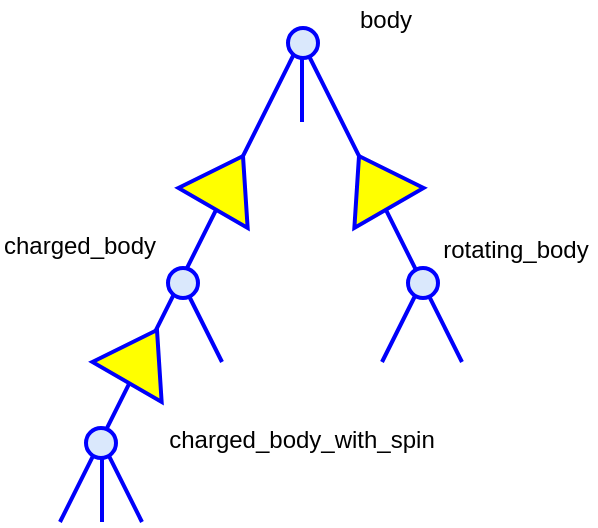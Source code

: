 <mxfile version="24.7.5">
  <diagram name="Seite-1" id="bAV872ogHKFgZmA06Utp">
    <mxGraphModel dx="1922" dy="600" grid="1" gridSize="10" guides="1" tooltips="0" connect="1" arrows="1" fold="1" page="1" pageScale="1" pageWidth="300" pageHeight="1169" math="0" shadow="0">
      <root>
        <mxCell id="0" />
        <mxCell id="1" value="branches" parent="0" />
        <mxCell id="Y0FfgszmDJg-KsY5pLuj-38" value="" style="group" parent="1" vertex="1" connectable="0">
          <mxGeometry x="-900" y="219" width="298" height="261" as="geometry" />
        </mxCell>
        <mxCell id="Y0FfgszmDJg-KsY5pLuj-37" value="" style="endArrow=none;html=1;rounded=0;strokeColor=#0000FF;strokeWidth=2;" parent="Y0FfgszmDJg-KsY5pLuj-38" edge="1">
          <mxGeometry width="50" height="50" relative="1" as="geometry">
            <mxPoint x="151" y="61" as="sourcePoint" />
            <mxPoint x="151" y="21" as="targetPoint" />
          </mxGeometry>
        </mxCell>
        <mxCell id="Y0FfgszmDJg-KsY5pLuj-4" value="body" style="text;html=1;align=center;verticalAlign=middle;whiteSpace=wrap;rounded=0;strokeWidth=2;" parent="Y0FfgszmDJg-KsY5pLuj-38" vertex="1">
          <mxGeometry x="173" width="40" height="20" as="geometry" />
        </mxCell>
        <mxCell id="Y0FfgszmDJg-KsY5pLuj-5" value="charged_body" style="text;html=1;align=center;verticalAlign=middle;whiteSpace=wrap;rounded=0;strokeWidth=2;" parent="Y0FfgszmDJg-KsY5pLuj-38" vertex="1">
          <mxGeometry y="113" width="80" height="20" as="geometry" />
        </mxCell>
        <mxCell id="Y0FfgszmDJg-KsY5pLuj-6" value="rotating_body" style="text;html=1;align=center;verticalAlign=middle;whiteSpace=wrap;rounded=0;strokeColor=none;strokeWidth=2;" parent="Y0FfgszmDJg-KsY5pLuj-38" vertex="1">
          <mxGeometry x="218" y="115" width="80" height="20" as="geometry" />
        </mxCell>
        <mxCell id="Y0FfgszmDJg-KsY5pLuj-7" value="charged_body_with_spin" style="text;html=1;align=center;verticalAlign=middle;whiteSpace=wrap;rounded=0;strokeWidth=2;" parent="Y0FfgszmDJg-KsY5pLuj-38" vertex="1">
          <mxGeometry x="81" y="210" width="140" height="20" as="geometry" />
        </mxCell>
        <mxCell id="Y0FfgszmDJg-KsY5pLuj-13" value="" style="endArrow=none;html=1;rounded=0;strokeColor=#0000fa;strokeWidth=2;" parent="Y0FfgszmDJg-KsY5pLuj-38" edge="1">
          <mxGeometry width="50" height="50" relative="1" as="geometry">
            <mxPoint x="30" y="261" as="sourcePoint" />
            <mxPoint x="150" y="21" as="targetPoint" />
          </mxGeometry>
        </mxCell>
        <mxCell id="Y0FfgszmDJg-KsY5pLuj-15" value="" style="endArrow=none;html=1;rounded=0;strokeColor=#0000fa;strokeWidth=2;" parent="Y0FfgszmDJg-KsY5pLuj-38" edge="1">
          <mxGeometry width="50" height="50" relative="1" as="geometry">
            <mxPoint x="71" y="261" as="sourcePoint" />
            <mxPoint x="51" y="221" as="targetPoint" />
          </mxGeometry>
        </mxCell>
        <mxCell id="Y0FfgszmDJg-KsY5pLuj-16" value="" style="endArrow=none;html=1;rounded=0;strokeColor=#0000fa;strokeWidth=2;" parent="Y0FfgszmDJg-KsY5pLuj-38" edge="1">
          <mxGeometry width="50" height="50" relative="1" as="geometry">
            <mxPoint x="51" y="221" as="sourcePoint" />
            <mxPoint x="51" y="261" as="targetPoint" />
          </mxGeometry>
        </mxCell>
        <mxCell id="Y0FfgszmDJg-KsY5pLuj-17" value="" style="endArrow=none;html=1;rounded=0;strokeColor=#0000fa;strokeWidth=2;" parent="Y0FfgszmDJg-KsY5pLuj-38" edge="1">
          <mxGeometry width="50" height="50" relative="1" as="geometry">
            <mxPoint x="111" y="181" as="sourcePoint" />
            <mxPoint x="91" y="141" as="targetPoint" />
          </mxGeometry>
        </mxCell>
        <mxCell id="Y0FfgszmDJg-KsY5pLuj-33" value="" style="ellipse;whiteSpace=wrap;html=1;aspect=fixed;rotation=0;strokeColor=#0000FF;fillColor=#dae8fc;strokeWidth=2;" parent="Y0FfgszmDJg-KsY5pLuj-38" vertex="1">
          <mxGeometry x="43" y="214" width="15" height="15" as="geometry" />
        </mxCell>
        <mxCell id="Y0FfgszmDJg-KsY5pLuj-14" value="" style="endArrow=none;html=1;rounded=0;strokeColor=#0000fa;strokeWidth=2;" parent="Y0FfgszmDJg-KsY5pLuj-38" edge="1">
          <mxGeometry width="50" height="50" relative="1" as="geometry">
            <mxPoint x="231" y="181" as="sourcePoint" />
            <mxPoint x="151" y="21" as="targetPoint" />
          </mxGeometry>
        </mxCell>
        <mxCell id="Y0FfgszmDJg-KsY5pLuj-19" value="" style="endArrow=none;html=1;rounded=0;strokeColor=#0000fa;strokeWidth=2;" parent="Y0FfgszmDJg-KsY5pLuj-38" edge="1">
          <mxGeometry width="50" height="50" relative="1" as="geometry">
            <mxPoint x="191" y="181" as="sourcePoint" />
            <mxPoint x="211" y="141" as="targetPoint" />
          </mxGeometry>
        </mxCell>
        <mxCell id="Y0FfgszmDJg-KsY5pLuj-29" value="" style="triangle;whiteSpace=wrap;html=1;rotation=60;flipV=0;flipH=1;strokeColor=#0000fa;fillColor=#ffff00;strokeWidth=2;" parent="Y0FfgszmDJg-KsY5pLuj-38" vertex="1">
          <mxGeometry x="172" y="71" width="30" height="40" as="geometry" />
        </mxCell>
        <mxCell id="Y0FfgszmDJg-KsY5pLuj-34" value="" style="ellipse;whiteSpace=wrap;html=1;aspect=fixed;rotation=0;strokeColor=#0000FF;fillColor=#dae8fc;strokeWidth=2;" parent="Y0FfgszmDJg-KsY5pLuj-38" vertex="1">
          <mxGeometry x="204" y="134" width="15" height="15" as="geometry" />
        </mxCell>
        <mxCell id="Y0FfgszmDJg-KsY5pLuj-35" value="" style="ellipse;whiteSpace=wrap;html=1;aspect=fixed;rotation=0;strokeColor=#0000FF;fillColor=#dae8fc;strokeWidth=2;" parent="Y0FfgszmDJg-KsY5pLuj-38" vertex="1">
          <mxGeometry x="84" y="134" width="15" height="15" as="geometry" />
        </mxCell>
        <mxCell id="Y0FfgszmDJg-KsY5pLuj-24" value="" style="triangle;whiteSpace=wrap;html=1;rotation=-60;strokeColor=#0000fa;fillColor=#ffff00;strokeWidth=2;" parent="Y0FfgszmDJg-KsY5pLuj-38" vertex="1">
          <mxGeometry x="99" y="71" width="30" height="40" as="geometry" />
        </mxCell>
        <mxCell id="Y0FfgszmDJg-KsY5pLuj-27" value="" style="triangle;whiteSpace=wrap;html=1;rotation=-60;strokeColor=#0000fa;fillColor=#ffff00;strokeWidth=2;" parent="Y0FfgszmDJg-KsY5pLuj-38" vertex="1">
          <mxGeometry x="56" y="158" width="30" height="40" as="geometry" />
        </mxCell>
        <mxCell id="Y0FfgszmDJg-KsY5pLuj-36" value="" style="ellipse;whiteSpace=wrap;html=1;aspect=fixed;rotation=0;fillColor=#dae8fc;strokeColor=#0000fa;strokeWidth=2;" parent="Y0FfgszmDJg-KsY5pLuj-38" vertex="1">
          <mxGeometry x="144" y="14" width="15" height="15" as="geometry" />
        </mxCell>
      </root>
    </mxGraphModel>
  </diagram>
</mxfile>
